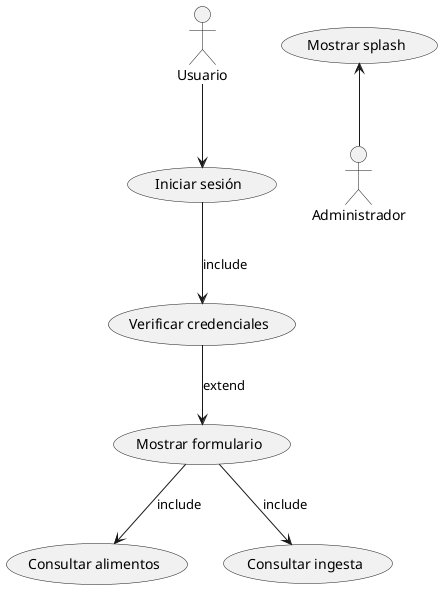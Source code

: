 @startuml

actor "Usuario" as Usuario
actor "Administrador" as Administrador

usecase "Iniciar sesión" as UC1
usecase "Verificar credenciales" as UC2
usecase "Mostrar formulario" as UC3
usecase "Consultar alimentos" as UC4
usecase "Consultar ingesta" as UC5
usecase "Mostrar splash" as UC6

Usuario --> UC1
UC1 --> UC2 : include
UC2 --> UC3 : extend
UC3 --> UC4 : include
UC3 --> UC5 : include
UC6 <-- Administrador

@enduml
